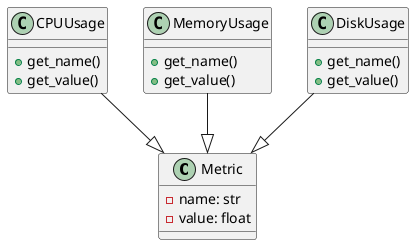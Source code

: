 @startuml

class Metric {
    - name: str
    - value: float
}

class CPUUsage {
    + get_name()
    + get_value()
}

class MemoryUsage {
    + get_name()
    + get_value()
}

class DiskUsage {
    + get_name()
    + get_value()
}

CPUUsage --|> Metric
MemoryUsage --|> Metric
DiskUsage --|> Metric

@enduml